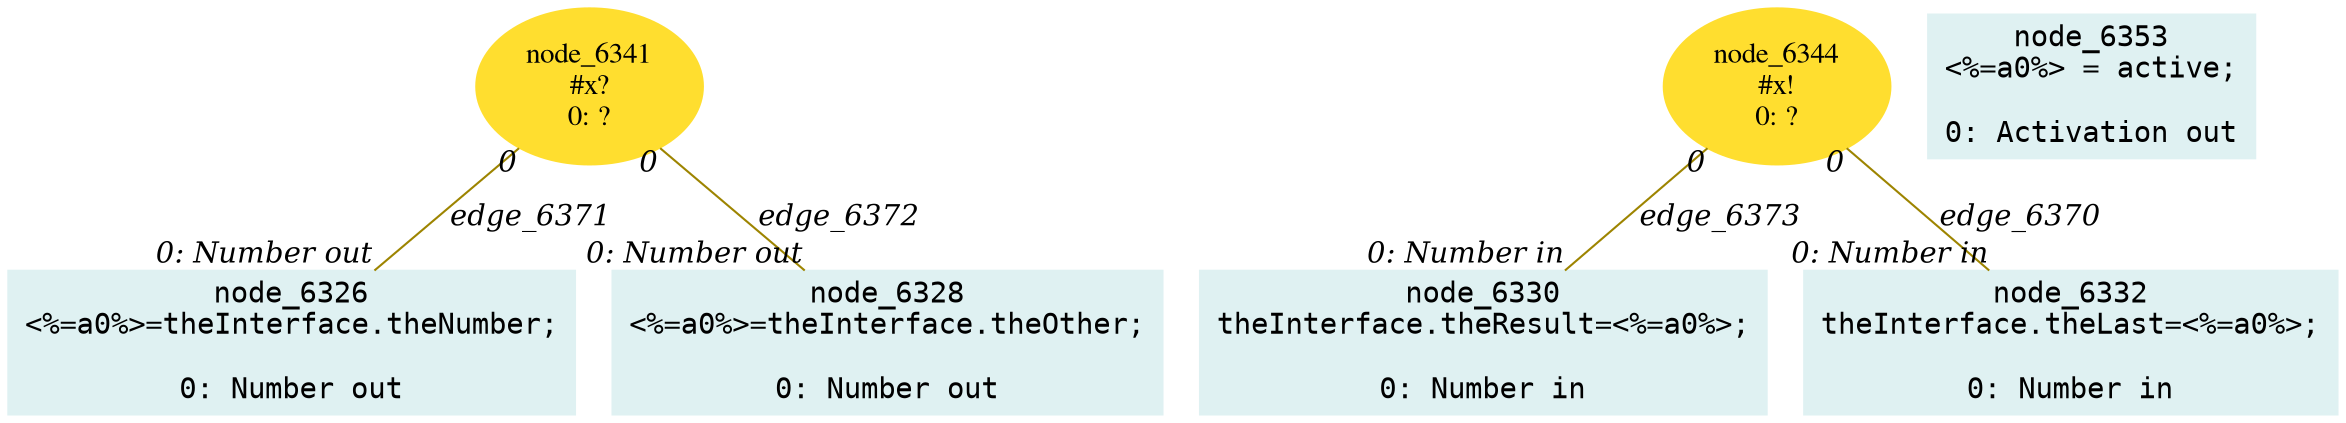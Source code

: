 digraph g{node_6326 [shape="box", style="filled", color="#dff1f2", fontname="Courier", label="node_6326
<%=a0%>=theInterface.theNumber;

0: Number out" ]
node_6328 [shape="box", style="filled", color="#dff1f2", fontname="Courier", label="node_6328
<%=a0%>=theInterface.theOther;

0: Number out" ]
node_6330 [shape="box", style="filled", color="#dff1f2", fontname="Courier", label="node_6330
theInterface.theResult=<%=a0%>;

0: Number in" ]
node_6332 [shape="box", style="filled", color="#dff1f2", fontname="Courier", label="node_6332
theInterface.theLast=<%=a0%>;

0: Number in" ]
node_6341 [shape="ellipse", style="filled", color="#ffde2f", fontname="Times", label="node_6341
#x?
0: ?" ]
node_6344 [shape="ellipse", style="filled", color="#ffde2f", fontname="Times", label="node_6344
#x!
0: ?" ]
node_6353 [shape="box", style="filled", color="#dff1f2", fontname="Courier", label="node_6353
<%=a0%> = active;

0: Activation out" ]
node_6344 -> node_6332 [dir=none, arrowHead=none, fontname="Times-Italic", arrowsize=1, color="#9d8400", label="edge_6370",  headlabel="0: Number in", taillabel="0" ]
node_6341 -> node_6326 [dir=none, arrowHead=none, fontname="Times-Italic", arrowsize=1, color="#9d8400", label="edge_6371",  headlabel="0: Number out", taillabel="0" ]
node_6341 -> node_6328 [dir=none, arrowHead=none, fontname="Times-Italic", arrowsize=1, color="#9d8400", label="edge_6372",  headlabel="0: Number out", taillabel="0" ]
node_6344 -> node_6330 [dir=none, arrowHead=none, fontname="Times-Italic", arrowsize=1, color="#9d8400", label="edge_6373",  headlabel="0: Number in", taillabel="0" ]
}